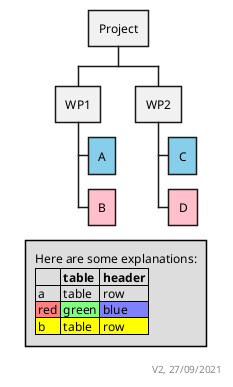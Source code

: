 @startwbs
<style>
wbsDiagram {
  .P1 {
      BackgroundColor SkyBlue
  }
  .P2 {
      BackgroundColor pink
  }
}
</style>
+ Project

++ WP1
+++ A <<P1>>
+++ B <<P2>>

++ WP2
+++ C <<P1>>
+++ D <<P2>>


legend
Here are some explanations:
|= |= table |= header |
| a | table | row |
|<#FF8080> red |<#80FF80> green |<#8080FF> blue |
<#yellow>| b | table | row |
endlegend

right footer V2, 27/09/2021

@endwbs